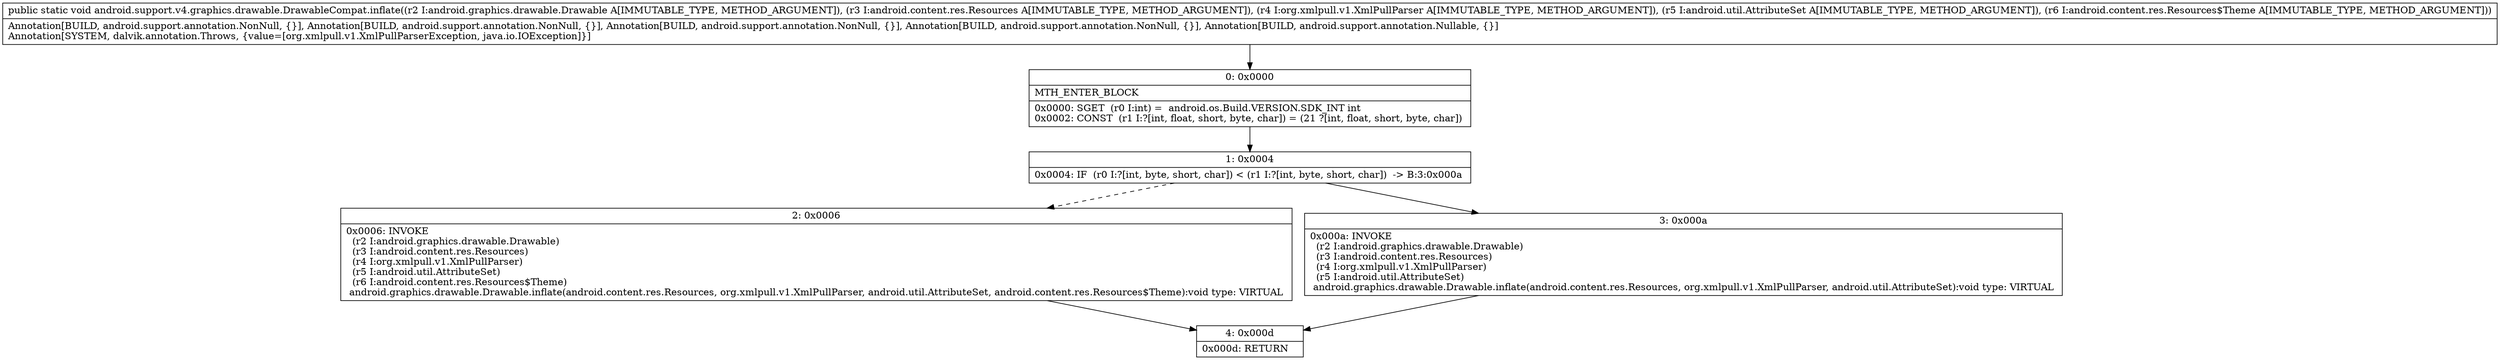digraph "CFG forandroid.support.v4.graphics.drawable.DrawableCompat.inflate(Landroid\/graphics\/drawable\/Drawable;Landroid\/content\/res\/Resources;Lorg\/xmlpull\/v1\/XmlPullParser;Landroid\/util\/AttributeSet;Landroid\/content\/res\/Resources$Theme;)V" {
Node_0 [shape=record,label="{0\:\ 0x0000|MTH_ENTER_BLOCK\l|0x0000: SGET  (r0 I:int) =  android.os.Build.VERSION.SDK_INT int \l0x0002: CONST  (r1 I:?[int, float, short, byte, char]) = (21 ?[int, float, short, byte, char]) \l}"];
Node_1 [shape=record,label="{1\:\ 0x0004|0x0004: IF  (r0 I:?[int, byte, short, char]) \< (r1 I:?[int, byte, short, char])  \-\> B:3:0x000a \l}"];
Node_2 [shape=record,label="{2\:\ 0x0006|0x0006: INVOKE  \l  (r2 I:android.graphics.drawable.Drawable)\l  (r3 I:android.content.res.Resources)\l  (r4 I:org.xmlpull.v1.XmlPullParser)\l  (r5 I:android.util.AttributeSet)\l  (r6 I:android.content.res.Resources$Theme)\l android.graphics.drawable.Drawable.inflate(android.content.res.Resources, org.xmlpull.v1.XmlPullParser, android.util.AttributeSet, android.content.res.Resources$Theme):void type: VIRTUAL \l}"];
Node_3 [shape=record,label="{3\:\ 0x000a|0x000a: INVOKE  \l  (r2 I:android.graphics.drawable.Drawable)\l  (r3 I:android.content.res.Resources)\l  (r4 I:org.xmlpull.v1.XmlPullParser)\l  (r5 I:android.util.AttributeSet)\l android.graphics.drawable.Drawable.inflate(android.content.res.Resources, org.xmlpull.v1.XmlPullParser, android.util.AttributeSet):void type: VIRTUAL \l}"];
Node_4 [shape=record,label="{4\:\ 0x000d|0x000d: RETURN   \l}"];
MethodNode[shape=record,label="{public static void android.support.v4.graphics.drawable.DrawableCompat.inflate((r2 I:android.graphics.drawable.Drawable A[IMMUTABLE_TYPE, METHOD_ARGUMENT]), (r3 I:android.content.res.Resources A[IMMUTABLE_TYPE, METHOD_ARGUMENT]), (r4 I:org.xmlpull.v1.XmlPullParser A[IMMUTABLE_TYPE, METHOD_ARGUMENT]), (r5 I:android.util.AttributeSet A[IMMUTABLE_TYPE, METHOD_ARGUMENT]), (r6 I:android.content.res.Resources$Theme A[IMMUTABLE_TYPE, METHOD_ARGUMENT]))  | Annotation[BUILD, android.support.annotation.NonNull, \{\}], Annotation[BUILD, android.support.annotation.NonNull, \{\}], Annotation[BUILD, android.support.annotation.NonNull, \{\}], Annotation[BUILD, android.support.annotation.NonNull, \{\}], Annotation[BUILD, android.support.annotation.Nullable, \{\}]\lAnnotation[SYSTEM, dalvik.annotation.Throws, \{value=[org.xmlpull.v1.XmlPullParserException, java.io.IOException]\}]\l}"];
MethodNode -> Node_0;
Node_0 -> Node_1;
Node_1 -> Node_2[style=dashed];
Node_1 -> Node_3;
Node_2 -> Node_4;
Node_3 -> Node_4;
}

